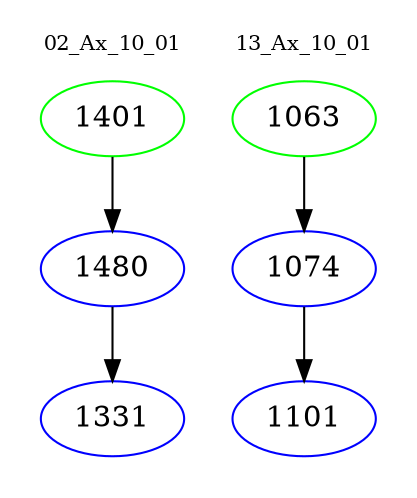 digraph{
subgraph cluster_0 {
color = white
label = "02_Ax_10_01";
fontsize=10;
T0_1401 [label="1401", color="green"]
T0_1401 -> T0_1480 [color="black"]
T0_1480 [label="1480", color="blue"]
T0_1480 -> T0_1331 [color="black"]
T0_1331 [label="1331", color="blue"]
}
subgraph cluster_1 {
color = white
label = "13_Ax_10_01";
fontsize=10;
T1_1063 [label="1063", color="green"]
T1_1063 -> T1_1074 [color="black"]
T1_1074 [label="1074", color="blue"]
T1_1074 -> T1_1101 [color="black"]
T1_1101 [label="1101", color="blue"]
}
}
